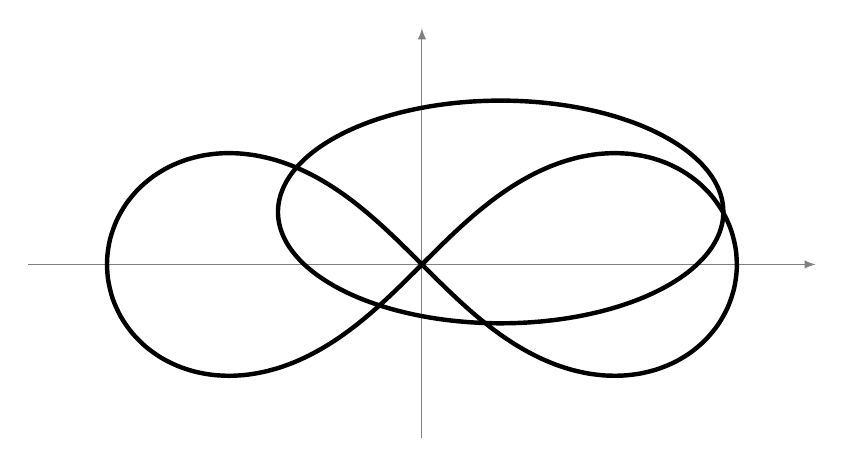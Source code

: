 \begin{tikzpicture}[scale=2] 

	\draw[->,>=latex,gray] (-2.5,0) -- (2.5,0); % node[above] {$x$};
	\draw[->,>=latex, gray] (0,-1.1) -- (0,1.5); % node[left] {$y$};

% rectangle
\def\myrectangle{(-2.05,-0.75) rectangle (2.05,1.05)}
 % \draw \myrectangle;


\def\myellipse{ plot[domain=0:2*pi, samples=100, smooth] ({1/2 + sqrt(2)*cos(\x r)},{1/3 + 1/sqrt(2)*sin(\x r)}) }
\def\mylemniscate{ plot[domain=0:2*pi,samples=100, smooth] ( { 2*sin(\x r) / (1+cos(\x r)*cos(\x r)) },  { 2*sin(\x r)*cos(\x r)/(1+cos(\x r)*cos(\x r)) } ) }

% ellipse
\draw[ultra thick] \myellipse ;

% lemniscate
\draw[ultra thick] \mylemniscate;


% \fill[blue!50] \myrectangle;

% 
% \begin{scope}[even odd rule]
% \clip \myellipse;
% \fill[blue!50] \mylemniscate;
% \end{scope}

\begin{scope}
% \fill[red!50, even odd rule] \myellipse \mylemniscate;
\end{scope}

\end{tikzpicture}